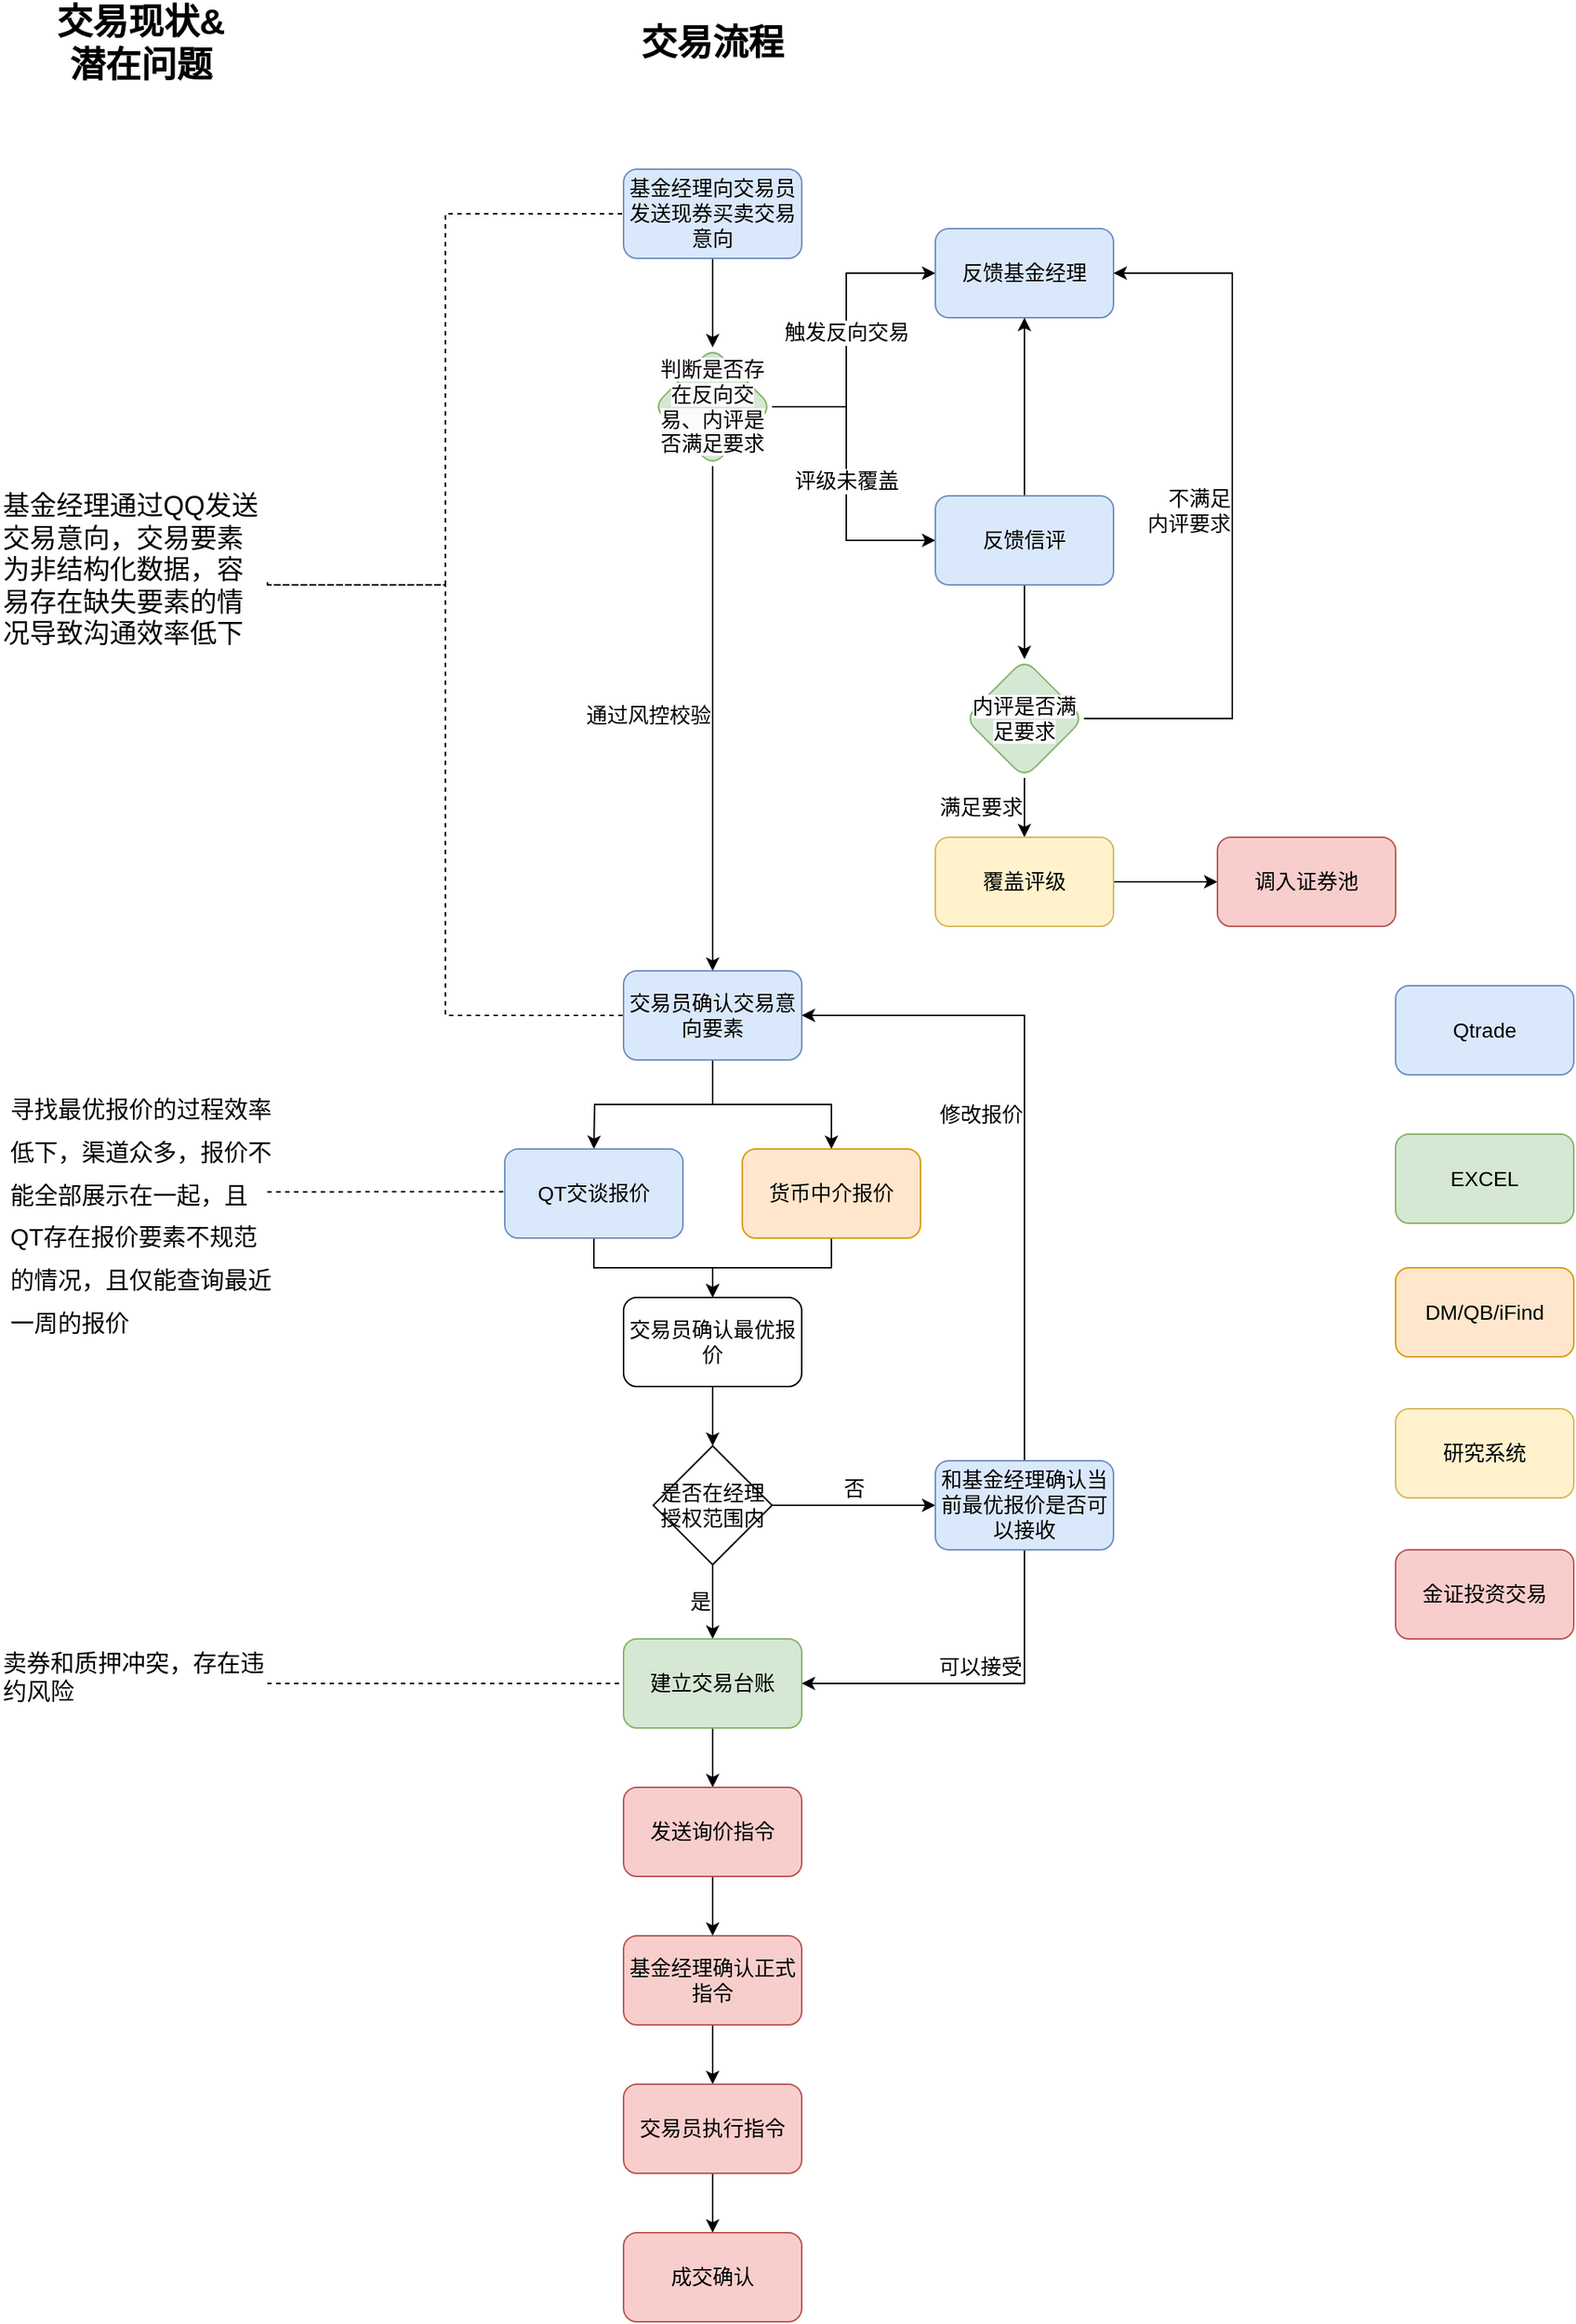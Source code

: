 <mxfile version="26.1.0">
  <diagram id="C5RBs43oDa-KdzZeNtuy" name="Page-1">
    <mxGraphModel dx="2563" dy="2404" grid="1" gridSize="10" guides="1" tooltips="1" connect="1" arrows="1" fold="1" page="1" pageScale="1" pageWidth="827" pageHeight="1169" math="0" shadow="0">
      <root>
        <mxCell id="WIyWlLk6GJQsqaUBKTNV-0" />
        <mxCell id="WIyWlLk6GJQsqaUBKTNV-1" parent="WIyWlLk6GJQsqaUBKTNV-0" />
        <mxCell id="rE41ixS500IUOI0nH0Pi-16" value="通过风控校验" style="edgeStyle=orthogonalEdgeStyle;rounded=0;orthogonalLoop=1;jettySize=auto;html=1;exitX=0.5;exitY=1;exitDx=0;exitDy=0;fontSize=14;verticalAlign=middle;align=right;" edge="1" parent="WIyWlLk6GJQsqaUBKTNV-1" source="rE41ixS500IUOI0nH0Pi-52" target="rE41ixS500IUOI0nH0Pi-0">
          <mxGeometry x="-0.012" relative="1" as="geometry">
            <mxPoint x="220.0" y="-60" as="sourcePoint" />
            <mxPoint x="220.0" y="120" as="targetPoint" />
            <mxPoint as="offset" />
          </mxGeometry>
        </mxCell>
        <mxCell id="rE41ixS500IUOI0nH0Pi-66" style="edgeStyle=orthogonalEdgeStyle;rounded=0;orthogonalLoop=1;jettySize=auto;html=1;exitX=0.5;exitY=1;exitDx=0;exitDy=0;entryX=0.5;entryY=0;entryDx=0;entryDy=0;" edge="1" parent="WIyWlLk6GJQsqaUBKTNV-1" source="WIyWlLk6GJQsqaUBKTNV-3" target="rE41ixS500IUOI0nH0Pi-52">
          <mxGeometry relative="1" as="geometry" />
        </mxCell>
        <mxCell id="WIyWlLk6GJQsqaUBKTNV-3" value="基金经理向交易员发送现券买卖交易意向" style="rounded=1;whiteSpace=wrap;html=1;fontSize=14;glass=0;strokeWidth=1;shadow=0;fillColor=#dae8fc;strokeColor=#6c8ebf;" parent="WIyWlLk6GJQsqaUBKTNV-1" vertex="1">
          <mxGeometry x="160" y="-250" width="120" height="60" as="geometry" />
        </mxCell>
        <mxCell id="rE41ixS500IUOI0nH0Pi-15" style="edgeStyle=orthogonalEdgeStyle;rounded=0;orthogonalLoop=1;jettySize=auto;html=1;exitX=0.5;exitY=1;exitDx=0;exitDy=0;entryX=0.5;entryY=0;entryDx=0;entryDy=0;fontSize=14;" edge="1" parent="WIyWlLk6GJQsqaUBKTNV-1" source="rE41ixS500IUOI0nH0Pi-0">
          <mxGeometry relative="1" as="geometry">
            <mxPoint x="140.0" y="410" as="targetPoint" />
          </mxGeometry>
        </mxCell>
        <mxCell id="rE41ixS500IUOI0nH0Pi-19" style="edgeStyle=orthogonalEdgeStyle;rounded=0;orthogonalLoop=1;jettySize=auto;html=1;exitX=0.5;exitY=1;exitDx=0;exitDy=0;entryX=0.5;entryY=0;entryDx=0;entryDy=0;fontSize=14;" edge="1" parent="WIyWlLk6GJQsqaUBKTNV-1" source="rE41ixS500IUOI0nH0Pi-0" target="rE41ixS500IUOI0nH0Pi-17">
          <mxGeometry relative="1" as="geometry" />
        </mxCell>
        <mxCell id="rE41ixS500IUOI0nH0Pi-0" value="交易员确认交易意向要素" style="rounded=1;whiteSpace=wrap;html=1;fillColor=#dae8fc;strokeColor=#6c8ebf;fontSize=14;" vertex="1" parent="WIyWlLk6GJQsqaUBKTNV-1">
          <mxGeometry x="160" y="290" width="120" height="60" as="geometry" />
        </mxCell>
        <mxCell id="rE41ixS500IUOI0nH0Pi-2" style="edgeStyle=orthogonalEdgeStyle;rounded=0;orthogonalLoop=1;jettySize=auto;html=1;exitX=0.5;exitY=1;exitDx=0;exitDy=0;fontSize=14;" edge="1" parent="WIyWlLk6GJQsqaUBKTNV-1" source="rE41ixS500IUOI0nH0Pi-0" target="rE41ixS500IUOI0nH0Pi-0">
          <mxGeometry relative="1" as="geometry" />
        </mxCell>
        <mxCell id="rE41ixS500IUOI0nH0Pi-21" style="edgeStyle=orthogonalEdgeStyle;rounded=0;orthogonalLoop=1;jettySize=auto;html=1;exitX=0.5;exitY=1;exitDx=0;exitDy=0;entryX=0.5;entryY=0;entryDx=0;entryDy=0;fontSize=14;" edge="1" parent="WIyWlLk6GJQsqaUBKTNV-1" target="rE41ixS500IUOI0nH0Pi-20">
          <mxGeometry relative="1" as="geometry">
            <mxPoint x="140.0" y="470" as="sourcePoint" />
            <Array as="points">
              <mxPoint x="140" y="490" />
              <mxPoint x="220" y="490" />
            </Array>
          </mxGeometry>
        </mxCell>
        <mxCell id="rE41ixS500IUOI0nH0Pi-12" value="QT交谈报价" style="rounded=1;whiteSpace=wrap;html=1;fillColor=#dae8fc;strokeColor=#6c8ebf;fontSize=14;" vertex="1" parent="WIyWlLk6GJQsqaUBKTNV-1">
          <mxGeometry x="80" y="410" width="120" height="60" as="geometry" />
        </mxCell>
        <mxCell id="rE41ixS500IUOI0nH0Pi-34" style="edgeStyle=orthogonalEdgeStyle;rounded=0;orthogonalLoop=1;jettySize=auto;html=1;exitX=0.5;exitY=1;exitDx=0;exitDy=0;entryX=0.5;entryY=0;entryDx=0;entryDy=0;fontSize=14;" edge="1" parent="WIyWlLk6GJQsqaUBKTNV-1" source="rE41ixS500IUOI0nH0Pi-17" target="rE41ixS500IUOI0nH0Pi-20">
          <mxGeometry relative="1" as="geometry" />
        </mxCell>
        <mxCell id="rE41ixS500IUOI0nH0Pi-17" value="货币中介报价" style="rounded=1;whiteSpace=wrap;html=1;fillColor=#ffe6cc;strokeColor=#d79b00;fontSize=14;" vertex="1" parent="WIyWlLk6GJQsqaUBKTNV-1">
          <mxGeometry x="240" y="410" width="120" height="60" as="geometry" />
        </mxCell>
        <mxCell id="rE41ixS500IUOI0nH0Pi-24" style="edgeStyle=orthogonalEdgeStyle;rounded=0;orthogonalLoop=1;jettySize=auto;html=1;exitX=0.5;exitY=1;exitDx=0;exitDy=0;entryX=0.5;entryY=0;entryDx=0;entryDy=0;fontSize=14;" edge="1" parent="WIyWlLk6GJQsqaUBKTNV-1" source="rE41ixS500IUOI0nH0Pi-20" target="rE41ixS500IUOI0nH0Pi-23">
          <mxGeometry relative="1" as="geometry" />
        </mxCell>
        <mxCell id="rE41ixS500IUOI0nH0Pi-20" value="交易员确认最优报价" style="rounded=1;whiteSpace=wrap;html=1;fontSize=14;" vertex="1" parent="WIyWlLk6GJQsqaUBKTNV-1">
          <mxGeometry x="160" y="510" width="120" height="60" as="geometry" />
        </mxCell>
        <mxCell id="rE41ixS500IUOI0nH0Pi-25" value="否" style="edgeStyle=orthogonalEdgeStyle;rounded=0;orthogonalLoop=1;jettySize=auto;html=1;exitX=1;exitY=0.5;exitDx=0;exitDy=0;verticalAlign=bottom;entryX=0;entryY=0.5;entryDx=0;entryDy=0;fontSize=14;" edge="1" parent="WIyWlLk6GJQsqaUBKTNV-1" source="rE41ixS500IUOI0nH0Pi-23" target="rE41ixS500IUOI0nH0Pi-26">
          <mxGeometry relative="1" as="geometry">
            <mxPoint x="380" y="690" as="targetPoint" />
          </mxGeometry>
        </mxCell>
        <mxCell id="rE41ixS500IUOI0nH0Pi-28" value="是" style="edgeStyle=orthogonalEdgeStyle;rounded=0;orthogonalLoop=1;jettySize=auto;html=1;verticalAlign=middle;align=right;fontSize=14;" edge="1" parent="WIyWlLk6GJQsqaUBKTNV-1" source="rE41ixS500IUOI0nH0Pi-23" target="rE41ixS500IUOI0nH0Pi-27">
          <mxGeometry relative="1" as="geometry" />
        </mxCell>
        <mxCell id="rE41ixS500IUOI0nH0Pi-23" value="是否在经理授权范围内" style="rhombus;whiteSpace=wrap;html=1;fontSize=14;" vertex="1" parent="WIyWlLk6GJQsqaUBKTNV-1">
          <mxGeometry x="180" y="610" width="80" height="80" as="geometry" />
        </mxCell>
        <mxCell id="rE41ixS500IUOI0nH0Pi-29" value="可以接受" style="edgeStyle=orthogonalEdgeStyle;rounded=0;orthogonalLoop=1;jettySize=auto;html=1;exitX=0.5;exitY=1;exitDx=0;exitDy=0;entryX=1;entryY=0.5;entryDx=0;entryDy=0;verticalAlign=bottom;fontSize=14;" edge="1" parent="WIyWlLk6GJQsqaUBKTNV-1" source="rE41ixS500IUOI0nH0Pi-26" target="rE41ixS500IUOI0nH0Pi-27">
          <mxGeometry relative="1" as="geometry" />
        </mxCell>
        <mxCell id="rE41ixS500IUOI0nH0Pi-68" value="修改报价&lt;div&gt;&lt;br&gt;&lt;/div&gt;" style="edgeStyle=orthogonalEdgeStyle;rounded=0;orthogonalLoop=1;jettySize=auto;html=1;exitX=0.5;exitY=0;exitDx=0;exitDy=0;entryX=1;entryY=0.5;entryDx=0;entryDy=0;align=right;fontSize=14;verticalAlign=middle;" edge="1" parent="WIyWlLk6GJQsqaUBKTNV-1" source="rE41ixS500IUOI0nH0Pi-26" target="rE41ixS500IUOI0nH0Pi-0">
          <mxGeometry relative="1" as="geometry" />
        </mxCell>
        <mxCell id="rE41ixS500IUOI0nH0Pi-26" value="和基金经理确认当前最优报价是否可以接收" style="rounded=1;whiteSpace=wrap;html=1;fillColor=#dae8fc;strokeColor=#6c8ebf;fontSize=14;" vertex="1" parent="WIyWlLk6GJQsqaUBKTNV-1">
          <mxGeometry x="370" y="620" width="120" height="60" as="geometry" />
        </mxCell>
        <mxCell id="rE41ixS500IUOI0nH0Pi-67" style="edgeStyle=orthogonalEdgeStyle;rounded=0;orthogonalLoop=1;jettySize=auto;html=1;exitX=0.5;exitY=1;exitDx=0;exitDy=0;entryX=0.5;entryY=0;entryDx=0;entryDy=0;" edge="1" parent="WIyWlLk6GJQsqaUBKTNV-1" source="rE41ixS500IUOI0nH0Pi-27" target="rE41ixS500IUOI0nH0Pi-30">
          <mxGeometry relative="1" as="geometry" />
        </mxCell>
        <mxCell id="rE41ixS500IUOI0nH0Pi-27" value="建立交易台账" style="rounded=1;whiteSpace=wrap;html=1;fillColor=#d5e8d4;strokeColor=#82b366;fontSize=14;" vertex="1" parent="WIyWlLk6GJQsqaUBKTNV-1">
          <mxGeometry x="160" y="740" width="120" height="60" as="geometry" />
        </mxCell>
        <mxCell id="rE41ixS500IUOI0nH0Pi-36" value="" style="edgeStyle=orthogonalEdgeStyle;rounded=0;orthogonalLoop=1;jettySize=auto;html=1;fontSize=14;" edge="1" parent="WIyWlLk6GJQsqaUBKTNV-1" source="rE41ixS500IUOI0nH0Pi-30" target="rE41ixS500IUOI0nH0Pi-32">
          <mxGeometry relative="1" as="geometry" />
        </mxCell>
        <mxCell id="rE41ixS500IUOI0nH0Pi-30" value="发送询价指令" style="rounded=1;whiteSpace=wrap;html=1;labelBackgroundColor=none;fillColor=#f8cecc;strokeColor=#b85450;fontSize=14;" vertex="1" parent="WIyWlLk6GJQsqaUBKTNV-1">
          <mxGeometry x="160" y="840" width="120" height="60" as="geometry" />
        </mxCell>
        <mxCell id="rE41ixS500IUOI0nH0Pi-37" value="" style="edgeStyle=orthogonalEdgeStyle;rounded=0;orthogonalLoop=1;jettySize=auto;html=1;fontSize=14;" edge="1" parent="WIyWlLk6GJQsqaUBKTNV-1" source="rE41ixS500IUOI0nH0Pi-32" target="rE41ixS500IUOI0nH0Pi-33">
          <mxGeometry relative="1" as="geometry" />
        </mxCell>
        <mxCell id="rE41ixS500IUOI0nH0Pi-32" value="基金经理确认正式指令" style="rounded=1;whiteSpace=wrap;html=1;fillColor=#f8cecc;strokeColor=#b85450;fontSize=14;" vertex="1" parent="WIyWlLk6GJQsqaUBKTNV-1">
          <mxGeometry x="160" y="940" width="120" height="60" as="geometry" />
        </mxCell>
        <mxCell id="rE41ixS500IUOI0nH0Pi-40" value="" style="edgeStyle=orthogonalEdgeStyle;rounded=0;orthogonalLoop=1;jettySize=auto;html=1;fontSize=14;" edge="1" parent="WIyWlLk6GJQsqaUBKTNV-1" source="rE41ixS500IUOI0nH0Pi-33" target="rE41ixS500IUOI0nH0Pi-35">
          <mxGeometry relative="1" as="geometry" />
        </mxCell>
        <mxCell id="rE41ixS500IUOI0nH0Pi-33" value="交易员执行指令" style="rounded=1;whiteSpace=wrap;html=1;fillColor=#f8cecc;strokeColor=#b85450;fontSize=14;" vertex="1" parent="WIyWlLk6GJQsqaUBKTNV-1">
          <mxGeometry x="160" y="1040" width="120" height="60" as="geometry" />
        </mxCell>
        <mxCell id="rE41ixS500IUOI0nH0Pi-35" value="成交确认" style="rounded=1;whiteSpace=wrap;html=1;fillColor=#f8cecc;strokeColor=#b85450;fontSize=14;" vertex="1" parent="WIyWlLk6GJQsqaUBKTNV-1">
          <mxGeometry x="160" y="1140" width="120" height="60" as="geometry" />
        </mxCell>
        <mxCell id="rE41ixS500IUOI0nH0Pi-41" value="EXCEL" style="rounded=1;whiteSpace=wrap;html=1;fillColor=#d5e8d4;strokeColor=#82b366;fontSize=14;" vertex="1" parent="WIyWlLk6GJQsqaUBKTNV-1">
          <mxGeometry x="680" y="400" width="120" height="60" as="geometry" />
        </mxCell>
        <mxCell id="rE41ixS500IUOI0nH0Pi-42" value="金证投资交易" style="rounded=1;whiteSpace=wrap;html=1;fillColor=#f8cecc;strokeColor=#b85450;fontSize=14;" vertex="1" parent="WIyWlLk6GJQsqaUBKTNV-1">
          <mxGeometry x="680" y="680" width="120" height="60" as="geometry" />
        </mxCell>
        <mxCell id="rE41ixS500IUOI0nH0Pi-43" value="Qtrade" style="rounded=1;whiteSpace=wrap;html=1;fillColor=#dae8fc;strokeColor=#6c8ebf;fontSize=14;" vertex="1" parent="WIyWlLk6GJQsqaUBKTNV-1">
          <mxGeometry x="680" y="300" width="120" height="60" as="geometry" />
        </mxCell>
        <mxCell id="rE41ixS500IUOI0nH0Pi-44" value="DM/QB/iFind" style="rounded=1;whiteSpace=wrap;html=1;fillColor=#ffe6cc;strokeColor=#d79b00;fontSize=14;" vertex="1" parent="WIyWlLk6GJQsqaUBKTNV-1">
          <mxGeometry x="680" y="490" width="120" height="60" as="geometry" />
        </mxCell>
        <mxCell id="rE41ixS500IUOI0nH0Pi-56" value="触发反向交易" style="edgeStyle=orthogonalEdgeStyle;rounded=0;orthogonalLoop=1;jettySize=auto;html=1;verticalAlign=middle;fontSize=14;exitX=1;exitY=0.5;exitDx=0;exitDy=0;" edge="1" parent="WIyWlLk6GJQsqaUBKTNV-1" source="rE41ixS500IUOI0nH0Pi-52" target="rE41ixS500IUOI0nH0Pi-55">
          <mxGeometry relative="1" as="geometry">
            <Array as="points">
              <mxPoint x="310" y="-90" />
              <mxPoint x="310" y="-180" />
            </Array>
            <mxPoint as="offset" />
          </mxGeometry>
        </mxCell>
        <mxCell id="rE41ixS500IUOI0nH0Pi-73" value="评级未覆盖" style="edgeStyle=orthogonalEdgeStyle;rounded=0;orthogonalLoop=1;jettySize=auto;html=1;exitX=1;exitY=0.5;exitDx=0;exitDy=0;align=center;fontSize=14;verticalAlign=middle;entryX=0;entryY=0.5;entryDx=0;entryDy=0;" edge="1" parent="WIyWlLk6GJQsqaUBKTNV-1" source="rE41ixS500IUOI0nH0Pi-52" target="rE41ixS500IUOI0nH0Pi-72">
          <mxGeometry relative="1" as="geometry">
            <Array as="points">
              <mxPoint x="310" y="-90" />
              <mxPoint x="310" />
            </Array>
          </mxGeometry>
        </mxCell>
        <mxCell id="rE41ixS500IUOI0nH0Pi-52" value="&lt;br&gt;&lt;span style=&quot;color: rgb(0, 0, 0); font-family: Helvetica; font-style: normal; font-variant-ligatures: normal; font-variant-caps: normal; font-weight: 400; letter-spacing: normal; orphans: 2; text-align: center; text-indent: 0px; text-transform: none; widows: 2; word-spacing: 0px; -webkit-text-stroke-width: 0px; white-space: normal; background-color: rgb(251, 251, 251); text-decoration-thickness: initial; text-decoration-style: initial; text-decoration-color: initial; float: none; display: inline !important;&quot;&gt;判断是否存在反向交易、内评是否&lt;/span&gt;&lt;span style=&quot;background-color: light-dark(rgb(251, 251, 251), rgb(21, 21, 21)); color: light-dark(rgb(0, 0, 0), rgb(237, 237, 237));&quot;&gt;满足要求&lt;/span&gt;&lt;div&gt;&lt;br&gt;&lt;/div&gt;" style="rhombus;whiteSpace=wrap;html=1;fillColor=#d5e8d4;strokeColor=#82b366;rounded=1;textShadow=0;fontSize=14;" vertex="1" parent="WIyWlLk6GJQsqaUBKTNV-1">
          <mxGeometry x="180" y="-130" width="80" height="80" as="geometry" />
        </mxCell>
        <mxCell id="rE41ixS500IUOI0nH0Pi-55" value="反馈基金经理" style="whiteSpace=wrap;html=1;fillColor=#dae8fc;strokeColor=#6c8ebf;rounded=1;fontSize=14;" vertex="1" parent="WIyWlLk6GJQsqaUBKTNV-1">
          <mxGeometry x="370" y="-210" width="120" height="60" as="geometry" />
        </mxCell>
        <mxCell id="rE41ixS500IUOI0nH0Pi-59" style="edgeStyle=orthogonalEdgeStyle;rounded=0;orthogonalLoop=1;jettySize=auto;html=1;exitX=1;exitY=0.5;exitDx=0;exitDy=0;dashed=1;endArrow=none;startFill=0;entryX=0;entryY=0.5;entryDx=0;entryDy=0;" edge="1" parent="WIyWlLk6GJQsqaUBKTNV-1" target="WIyWlLk6GJQsqaUBKTNV-3">
          <mxGeometry relative="1" as="geometry">
            <mxPoint x="150.0" y="-69.706" as="targetPoint" />
            <mxPoint x="-80.0" y="30" as="sourcePoint" />
            <Array as="points">
              <mxPoint x="40" y="30" />
              <mxPoint x="40" y="-220" />
            </Array>
          </mxGeometry>
        </mxCell>
        <mxCell id="rE41ixS500IUOI0nH0Pi-64" style="edgeStyle=orthogonalEdgeStyle;rounded=0;orthogonalLoop=1;jettySize=auto;html=1;endArrow=none;startFill=0;dashed=1;exitX=1.001;exitY=0.568;exitDx=0;exitDy=0;exitPerimeter=0;" edge="1" parent="WIyWlLk6GJQsqaUBKTNV-1" source="rE41ixS500IUOI0nH0Pi-70" target="rE41ixS500IUOI0nH0Pi-0">
          <mxGeometry relative="1" as="geometry">
            <mxPoint x="-80" y="200" as="sourcePoint" />
            <Array as="points">
              <mxPoint x="-80" y="30" />
              <mxPoint x="40" y="30" />
              <mxPoint x="40" y="320" />
            </Array>
          </mxGeometry>
        </mxCell>
        <mxCell id="rE41ixS500IUOI0nH0Pi-61" value="交易现状&amp;amp;潜在问题" style="text;html=1;align=center;verticalAlign=middle;whiteSpace=wrap;rounded=0;fontSize=24;fontStyle=1" vertex="1" parent="WIyWlLk6GJQsqaUBKTNV-1">
          <mxGeometry x="-230" y="-350" width="130" height="30" as="geometry" />
        </mxCell>
        <mxCell id="rE41ixS500IUOI0nH0Pi-62" value="交易流程" style="text;html=1;align=center;verticalAlign=middle;whiteSpace=wrap;rounded=0;fontSize=24;fontStyle=1" vertex="1" parent="WIyWlLk6GJQsqaUBKTNV-1">
          <mxGeometry x="170" y="-350" width="100" height="30" as="geometry" />
        </mxCell>
        <mxCell id="rE41ixS500IUOI0nH0Pi-69" value="卖券和质押冲突，存在违约风险" style="text;html=1;whiteSpace=wrap;overflow=hidden;rounded=0;fontSize=16;" vertex="1" parent="WIyWlLk6GJQsqaUBKTNV-1">
          <mxGeometry x="-260" y="740" width="180" height="60" as="geometry" />
        </mxCell>
        <mxCell id="rE41ixS500IUOI0nH0Pi-70" value="&lt;h1 style=&quot;margin-top: 0px;&quot;&gt;&lt;span style=&quot;background-color: transparent; color: light-dark(rgb(0, 0, 0), rgb(255, 255, 255)); font-weight: normal;&quot;&gt;&lt;font&gt;基金经理通过QQ发送交易意向，交易要素为非结构化数据，容易存在缺失要素的情况导致沟通效率低下&lt;/font&gt;&lt;/span&gt;&lt;/h1&gt;" style="text;html=1;whiteSpace=wrap;overflow=hidden;rounded=0;fontSize=9;" vertex="1" parent="WIyWlLk6GJQsqaUBKTNV-1">
          <mxGeometry x="-260" y="-40" width="180" height="120" as="geometry" />
        </mxCell>
        <mxCell id="rE41ixS500IUOI0nH0Pi-71" style="edgeStyle=orthogonalEdgeStyle;rounded=0;orthogonalLoop=1;jettySize=auto;html=1;exitX=1;exitY=0.5;exitDx=0;exitDy=0;endArrow=none;startFill=0;dashed=1;entryX=0;entryY=0.5;entryDx=0;entryDy=0;" edge="1" parent="WIyWlLk6GJQsqaUBKTNV-1" source="rE41ixS500IUOI0nH0Pi-69" target="rE41ixS500IUOI0nH0Pi-27">
          <mxGeometry relative="1" as="geometry">
            <mxPoint x="-90.0" y="750" as="sourcePoint" />
            <mxPoint x="150" y="790" as="targetPoint" />
            <Array as="points" />
          </mxGeometry>
        </mxCell>
        <mxCell id="rE41ixS500IUOI0nH0Pi-75" style="edgeStyle=orthogonalEdgeStyle;rounded=0;orthogonalLoop=1;jettySize=auto;html=1;exitX=0.5;exitY=1;exitDx=0;exitDy=0;entryX=0.5;entryY=0;entryDx=0;entryDy=0;" edge="1" parent="WIyWlLk6GJQsqaUBKTNV-1" source="rE41ixS500IUOI0nH0Pi-72" target="rE41ixS500IUOI0nH0Pi-74">
          <mxGeometry relative="1" as="geometry" />
        </mxCell>
        <mxCell id="rE41ixS500IUOI0nH0Pi-79" value="" style="edgeStyle=orthogonalEdgeStyle;rounded=0;orthogonalLoop=1;jettySize=auto;html=1;" edge="1" parent="WIyWlLk6GJQsqaUBKTNV-1" source="rE41ixS500IUOI0nH0Pi-72" target="rE41ixS500IUOI0nH0Pi-55">
          <mxGeometry relative="1" as="geometry" />
        </mxCell>
        <mxCell id="rE41ixS500IUOI0nH0Pi-72" value="反馈信评" style="whiteSpace=wrap;html=1;fillColor=#dae8fc;strokeColor=#6c8ebf;rounded=1;fontSize=14;" vertex="1" parent="WIyWlLk6GJQsqaUBKTNV-1">
          <mxGeometry x="370" y="-30" width="120" height="60" as="geometry" />
        </mxCell>
        <mxCell id="rE41ixS500IUOI0nH0Pi-77" value="满足要求" style="edgeStyle=orthogonalEdgeStyle;rounded=0;orthogonalLoop=1;jettySize=auto;html=1;align=right;fontSize=14;" edge="1" parent="WIyWlLk6GJQsqaUBKTNV-1" source="rE41ixS500IUOI0nH0Pi-74" target="rE41ixS500IUOI0nH0Pi-76">
          <mxGeometry relative="1" as="geometry" />
        </mxCell>
        <mxCell id="rE41ixS500IUOI0nH0Pi-78" value="不满足&lt;div&gt;内评要求&lt;/div&gt;" style="edgeStyle=orthogonalEdgeStyle;rounded=0;orthogonalLoop=1;jettySize=auto;html=1;entryX=1;entryY=0.5;entryDx=0;entryDy=0;align=right;fontSize=14;exitX=1;exitY=0.5;exitDx=0;exitDy=0;" edge="1" parent="WIyWlLk6GJQsqaUBKTNV-1" source="rE41ixS500IUOI0nH0Pi-74" target="rE41ixS500IUOI0nH0Pi-55">
          <mxGeometry x="0.0" relative="1" as="geometry">
            <mxPoint x="560" y="-180" as="targetPoint" />
            <mxPoint x="520" y="90" as="sourcePoint" />
            <Array as="points">
              <mxPoint x="570" y="120" />
              <mxPoint x="570" y="-180" />
            </Array>
            <mxPoint as="offset" />
          </mxGeometry>
        </mxCell>
        <mxCell id="rE41ixS500IUOI0nH0Pi-74" value="&lt;br&gt;&lt;span style=&quot;color: rgb(0, 0, 0); font-family: Helvetica; font-style: normal; font-variant-ligatures: normal; font-variant-caps: normal; font-weight: 400; letter-spacing: normal; orphans: 2; text-align: center; text-indent: 0px; text-transform: none; widows: 2; word-spacing: 0px; -webkit-text-stroke-width: 0px; white-space: normal; background-color: rgb(251, 251, 251); text-decoration-thickness: initial; text-decoration-style: initial; text-decoration-color: initial; float: none; display: inline !important;&quot;&gt;内评是否&lt;/span&gt;&lt;span style=&quot;background-color: light-dark(rgb(251, 251, 251), rgb(21, 21, 21)); color: light-dark(rgb(0, 0, 0), rgb(237, 237, 237));&quot;&gt;满足要求&lt;/span&gt;&lt;div&gt;&lt;br&gt;&lt;/div&gt;" style="rhombus;whiteSpace=wrap;html=1;fillColor=#d5e8d4;strokeColor=#82b366;rounded=1;textShadow=0;fontSize=14;" vertex="1" parent="WIyWlLk6GJQsqaUBKTNV-1">
          <mxGeometry x="390" y="80" width="80" height="80" as="geometry" />
        </mxCell>
        <mxCell id="rE41ixS500IUOI0nH0Pi-85" style="edgeStyle=orthogonalEdgeStyle;rounded=0;orthogonalLoop=1;jettySize=auto;html=1;exitX=1;exitY=0.5;exitDx=0;exitDy=0;entryX=0;entryY=0.5;entryDx=0;entryDy=0;" edge="1" parent="WIyWlLk6GJQsqaUBKTNV-1" source="rE41ixS500IUOI0nH0Pi-76" target="rE41ixS500IUOI0nH0Pi-83">
          <mxGeometry relative="1" as="geometry" />
        </mxCell>
        <mxCell id="rE41ixS500IUOI0nH0Pi-76" value="覆盖评级" style="whiteSpace=wrap;html=1;fontSize=14;fillColor=#fff2cc;strokeColor=#d6b656;rounded=1;" vertex="1" parent="WIyWlLk6GJQsqaUBKTNV-1">
          <mxGeometry x="370" y="200" width="120" height="60" as="geometry" />
        </mxCell>
        <mxCell id="rE41ixS500IUOI0nH0Pi-80" value="&lt;h1 style=&quot;margin-top: 0px;&quot;&gt;&lt;span style=&quot;background-color: transparent; color: light-dark(rgb(0, 0, 0), rgb(255, 255, 255)); font-weight: normal;&quot;&gt;&lt;font style=&quot;font-size: 16px;&quot;&gt;寻找最优报价的过程效率低下，渠道众多，报价不能全部展示在一起，且QT存在报价要素不规范的情况，且仅能查询最近一周的报价&lt;/font&gt;&lt;/span&gt;&lt;/h1&gt;" style="text;html=1;whiteSpace=wrap;overflow=hidden;rounded=0;" vertex="1" parent="WIyWlLk6GJQsqaUBKTNV-1">
          <mxGeometry x="-255" y="360" width="180" height="180" as="geometry" />
        </mxCell>
        <mxCell id="rE41ixS500IUOI0nH0Pi-82" style="edgeStyle=orthogonalEdgeStyle;rounded=0;orthogonalLoop=1;jettySize=auto;html=1;endArrow=none;startFill=0;dashed=1;entryX=0;entryY=0.5;entryDx=0;entryDy=0;" edge="1" parent="WIyWlLk6GJQsqaUBKTNV-1" target="rE41ixS500IUOI0nH0Pi-12">
          <mxGeometry relative="1" as="geometry">
            <mxPoint x="-80" y="438.82" as="sourcePoint" />
            <mxPoint x="70" y="439" as="targetPoint" />
            <Array as="points">
              <mxPoint x="80" y="439" />
            </Array>
          </mxGeometry>
        </mxCell>
        <mxCell id="rE41ixS500IUOI0nH0Pi-83" value="调入证券池" style="whiteSpace=wrap;html=1;fontSize=14;fillColor=#f8cecc;strokeColor=#b85450;rounded=1;" vertex="1" parent="WIyWlLk6GJQsqaUBKTNV-1">
          <mxGeometry x="560" y="200" width="120" height="60" as="geometry" />
        </mxCell>
        <mxCell id="rE41ixS500IUOI0nH0Pi-84" value="研究系统" style="whiteSpace=wrap;html=1;fontSize=14;fillColor=#fff2cc;strokeColor=#d6b656;rounded=1;" vertex="1" parent="WIyWlLk6GJQsqaUBKTNV-1">
          <mxGeometry x="680" y="585" width="120" height="60" as="geometry" />
        </mxCell>
      </root>
    </mxGraphModel>
  </diagram>
</mxfile>
